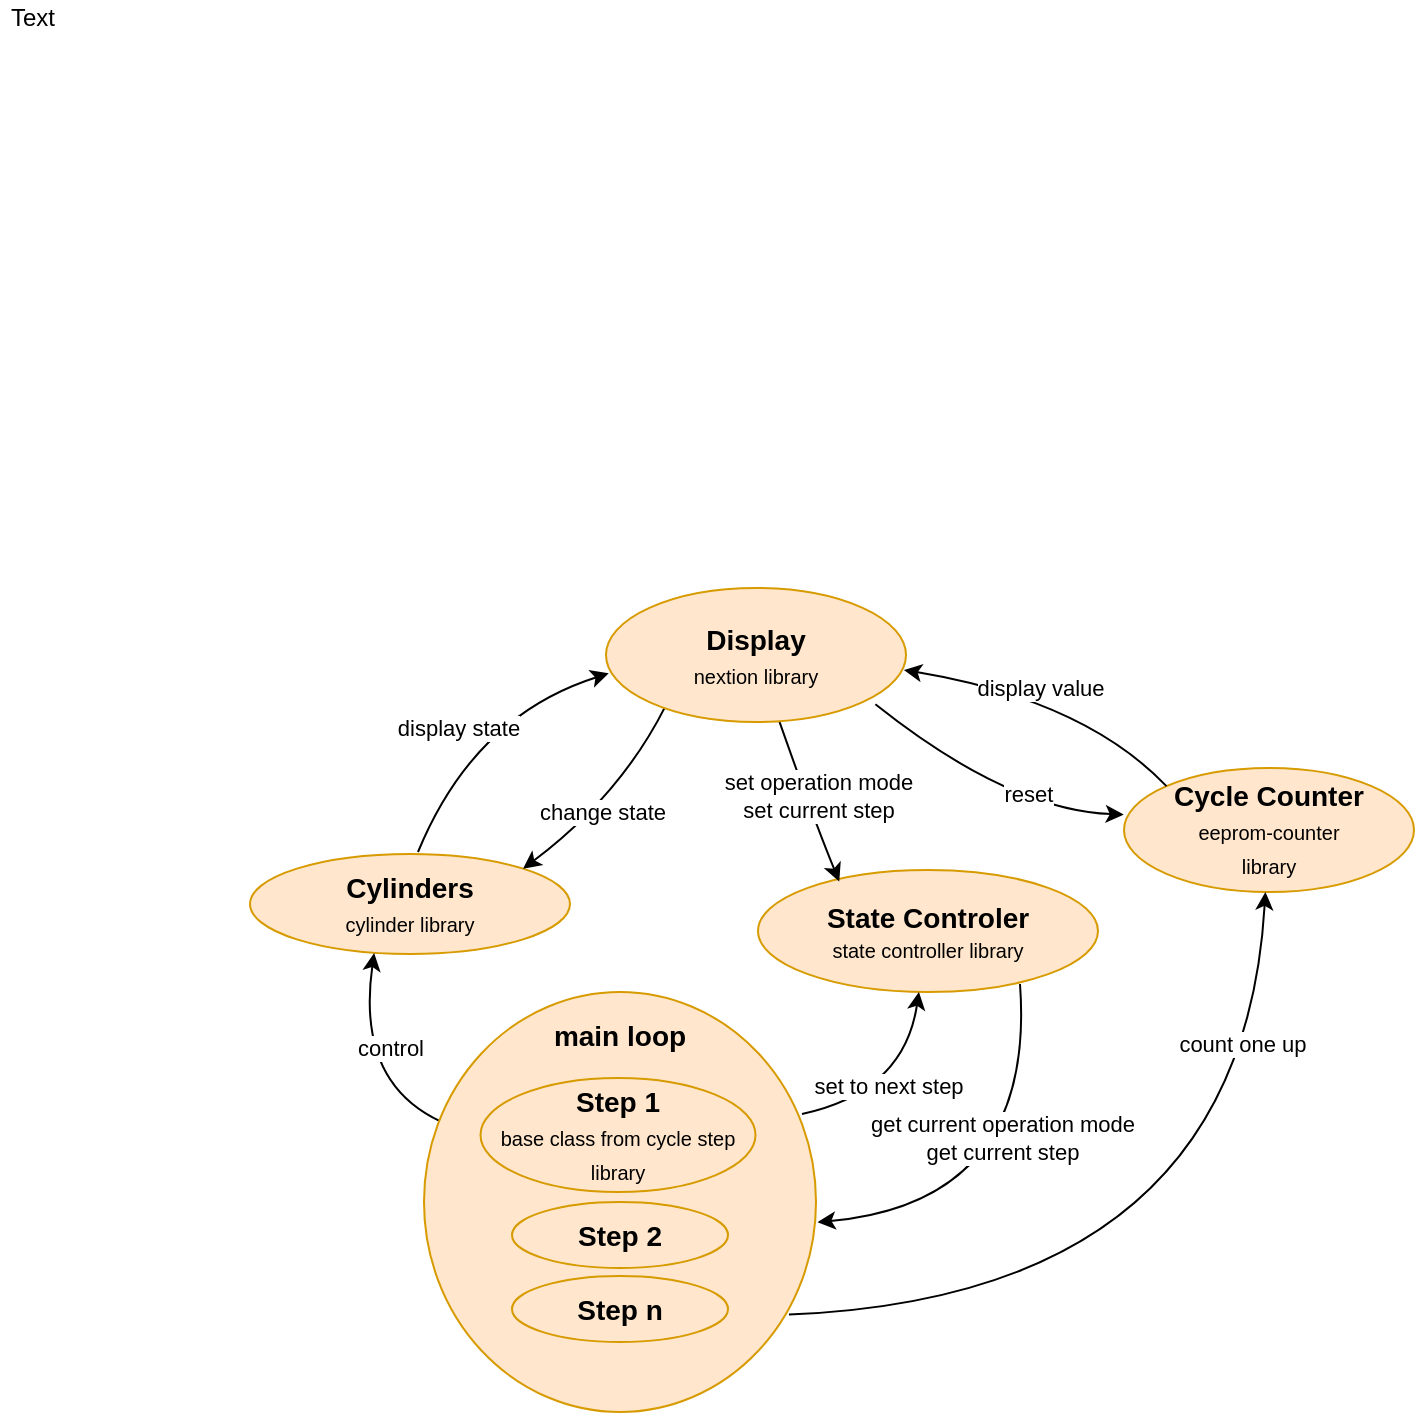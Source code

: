 <mxfile version="13.0.3" type="device"><diagram id="A65ZZIsyo_1WbhQ0TZIm" name="Page-1"><mxGraphModel dx="813" dy="493" grid="0" gridSize="10" guides="1" tooltips="1" connect="1" arrows="1" fold="1" page="1" pageScale="1" pageWidth="1169" pageHeight="1654" math="0" shadow="0"><root><mxCell id="0"/><mxCell id="1" parent="0"/><mxCell id="YdDkO0sBZsHibFHBVM5d-4" value="Cylinders&lt;br style=&quot;font-size: 12px&quot;&gt;&lt;font size=&quot;1&quot;&gt;&lt;span style=&quot;font-weight: 400&quot;&gt;cylinder library&lt;/span&gt;&lt;/font&gt;" style="ellipse;whiteSpace=wrap;html=1;fontSize=14;fillColor=#ffe6cc;strokeColor=#d79b00;fontStyle=1" parent="1" vertex="1"><mxGeometry x="321" y="551" width="160" height="50" as="geometry"/></mxCell><mxCell id="YdDkO0sBZsHibFHBVM5d-5" value="Cycle Counter&lt;br style=&quot;font-size: 12px&quot;&gt;&lt;font size=&quot;1&quot;&gt;&lt;span style=&quot;font-weight: normal&quot;&gt;eeprom-counter&lt;br&gt;library&lt;br&gt;&lt;/span&gt;&lt;/font&gt;" style="ellipse;whiteSpace=wrap;html=1;fontSize=14;fillColor=#ffe6cc;strokeColor=#d79b00;fontStyle=1;" parent="1" vertex="1"><mxGeometry x="758" y="508" width="145" height="62" as="geometry"/></mxCell><mxCell id="YdDkO0sBZsHibFHBVM5d-6" value="&lt;div&gt;State Controler&lt;/div&gt;&lt;div style=&quot;font-size: 12px&quot;&gt;&lt;span style=&quot;font-size: 10px ; font-weight: normal&quot;&gt;state controller library&lt;/span&gt;&lt;br&gt;&lt;/div&gt;" style="ellipse;whiteSpace=wrap;html=1;fontSize=14;fillColor=#ffe6cc;strokeColor=#d79b00;fontStyle=1" parent="1" vertex="1"><mxGeometry x="575" y="559" width="170" height="61" as="geometry"/></mxCell><mxCell id="V8QloZToFubLiVyTKWPe-34" value="reset" style="edgeStyle=none;curved=1;orthogonalLoop=1;jettySize=auto;html=1;exitX=0.898;exitY=0.868;exitDx=0;exitDy=0;entryX=-0.001;entryY=0.376;entryDx=0;entryDy=0;entryPerimeter=0;exitPerimeter=0;" parent="1" source="V8QloZToFubLiVyTKWPe-20" target="YdDkO0sBZsHibFHBVM5d-5" edge="1"><mxGeometry x="0.322" y="8" relative="1" as="geometry"><Array as="points"><mxPoint x="700" y="529"/></Array><mxPoint as="offset"/></mxGeometry></mxCell><mxCell id="V8QloZToFubLiVyTKWPe-8" value="Text" style="text;html=1;align=center;verticalAlign=middle;resizable=0;points=[];autosize=1;" parent="1" vertex="1"><mxGeometry x="196" y="124" width="31" height="18" as="geometry"/></mxCell><mxCell id="V8QloZToFubLiVyTKWPe-41" style="edgeStyle=none;curved=1;orthogonalLoop=1;jettySize=auto;html=1;entryX=0.239;entryY=0.094;entryDx=0;entryDy=0;entryPerimeter=0;" parent="1" source="V8QloZToFubLiVyTKWPe-20" target="YdDkO0sBZsHibFHBVM5d-6" edge="1"><mxGeometry relative="1" as="geometry"><Array as="points"><mxPoint x="603" y="534"/></Array><mxPoint x="699" y="413" as="targetPoint"/></mxGeometry></mxCell><mxCell id="OeBplApAqlFktk8hl4Sp-17" value="set operation mode&lt;br&gt;set current step" style="edgeLabel;html=1;align=center;verticalAlign=middle;resizable=0;points=[];" parent="V8QloZToFubLiVyTKWPe-41" vertex="1" connectable="0"><mxGeometry x="0.07" y="10" relative="1" as="geometry"><mxPoint x="-5.7" y="-3.18" as="offset"/></mxGeometry></mxCell><mxCell id="V8QloZToFubLiVyTKWPe-35" value="display value" style="edgeStyle=none;curved=1;orthogonalLoop=1;jettySize=auto;html=1;exitX=0;exitY=0;exitDx=0;exitDy=0;entryX=0.993;entryY=0.612;entryDx=0;entryDy=0;entryPerimeter=0;" parent="1" source="YdDkO0sBZsHibFHBVM5d-5" target="V8QloZToFubLiVyTKWPe-20" edge="1"><mxGeometry x="0.091" y="-2" relative="1" as="geometry"><Array as="points"><mxPoint x="738" y="474"/></Array><mxPoint as="offset"/></mxGeometry></mxCell><mxCell id="OeBplApAqlFktk8hl4Sp-19" value="get current operation mode&lt;br&gt;get current step" style="endArrow=classic;html=1;curved=1;entryX=1.004;entryY=0.548;entryDx=0;entryDy=0;entryPerimeter=0;" parent="1" target="YdDkO0sBZsHibFHBVM5d-31" edge="1"><mxGeometry x="-0.3" y="-15" width="50" height="50" relative="1" as="geometry"><mxPoint x="706" y="616" as="sourcePoint"/><mxPoint x="712" y="614" as="targetPoint"/><Array as="points"><mxPoint x="714" y="725"/></Array><mxPoint as="offset"/></mxGeometry></mxCell><mxCell id="V8QloZToFubLiVyTKWPe-37" value="control" style="edgeStyle=none;curved=1;orthogonalLoop=1;jettySize=auto;html=1;exitX=0.042;exitY=0.308;exitDx=0;exitDy=0;exitPerimeter=0;entryX=0.388;entryY=0.991;entryDx=0;entryDy=0;entryPerimeter=0;" parent="1" source="YdDkO0sBZsHibFHBVM5d-31" target="YdDkO0sBZsHibFHBVM5d-4" edge="1"><mxGeometry x="0.172" y="-14" relative="1" as="geometry"><Array as="points"><mxPoint x="374" y="665"/></Array><mxPoint as="offset"/><mxPoint x="354" y="619" as="targetPoint"/></mxGeometry></mxCell><mxCell id="V8QloZToFubLiVyTKWPe-33" value="display state" style="edgeStyle=none;curved=1;orthogonalLoop=1;jettySize=auto;html=1;entryX=0.009;entryY=0.637;entryDx=0;entryDy=0;entryPerimeter=0;" parent="1" target="V8QloZToFubLiVyTKWPe-20" edge="1"><mxGeometry x="-0.099" y="5" relative="1" as="geometry"><Array as="points"><mxPoint x="433" y="482"/></Array><mxPoint as="offset"/><mxPoint x="405" y="550" as="sourcePoint"/></mxGeometry></mxCell><mxCell id="V8QloZToFubLiVyTKWPe-31" value="change state" style="endArrow=classic;html=1;strokeColor=#000000;exitX=0.197;exitY=0.887;exitDx=0;exitDy=0;curved=1;exitPerimeter=0;entryX=1;entryY=0;entryDx=0;entryDy=0;" parent="1" source="V8QloZToFubLiVyTKWPe-20" target="YdDkO0sBZsHibFHBVM5d-4" edge="1"><mxGeometry x="-0.093" y="-11" width="50" height="50" relative="1" as="geometry"><mxPoint x="672" y="128" as="sourcePoint"/><mxPoint x="466" y="552" as="targetPoint"/><Array as="points"><mxPoint x="506" y="522"/></Array><mxPoint x="-2" y="17" as="offset"/></mxGeometry></mxCell><mxCell id="V8QloZToFubLiVyTKWPe-20" value="Display&lt;br&gt;&lt;font style=&quot;font-size: 10px ; font-weight: normal&quot;&gt;nextion library&lt;/font&gt;" style="ellipse;whiteSpace=wrap;html=1;fontSize=14;fillColor=#ffe6cc;strokeColor=#d79b00;fontStyle=1" parent="1" vertex="1"><mxGeometry x="499" y="418" width="150" height="67" as="geometry"/></mxCell><mxCell id="OeBplApAqlFktk8hl4Sp-25" value="count one up" style="edgeStyle=none;curved=1;orthogonalLoop=1;jettySize=auto;html=1;exitX=0.931;exitY=0.768;exitDx=0;exitDy=0;exitPerimeter=0;" parent="1" source="YdDkO0sBZsHibFHBVM5d-31" target="YdDkO0sBZsHibFHBVM5d-5" edge="1"><mxGeometry x="0.643" y="7" relative="1" as="geometry"><Array as="points"><mxPoint x="817" y="772"/></Array><mxPoint x="653.0" y="705.5" as="sourcePoint"/><mxPoint x="828.088" y="599.627" as="targetPoint"/><mxPoint as="offset"/></mxGeometry></mxCell><mxCell id="YdDkO0sBZsHibFHBVM5d-31" value="main loop" style="ellipse;whiteSpace=wrap;html=1;fontSize=14;fillColor=#ffe6cc;strokeColor=#d79b00;fontStyle=1;labelPosition=center;verticalLabelPosition=middle;align=center;verticalAlign=top;horizontal=1;spacingTop=7;spacingBottom=11;" parent="1" vertex="1"><mxGeometry x="408" y="620" width="196" height="210" as="geometry"/></mxCell><mxCell id="OeBplApAqlFktk8hl4Sp-24" value="Step 1&lt;br style=&quot;font-size: 12px&quot;&gt;&lt;font size=&quot;1&quot;&gt;&lt;span style=&quot;font-weight: 400&quot;&gt;base class from cycle step library&lt;/span&gt;&lt;/font&gt;" style="ellipse;whiteSpace=wrap;html=1;fontSize=14;fillColor=#ffe6cc;strokeColor=#d79b00;fontStyle=1;spacing=1;" parent="1" vertex="1"><mxGeometry x="436.25" y="663" width="137.5" height="57" as="geometry"/></mxCell><mxCell id="qZgFKQI1cMGRH7SMuXgy-1" value="Step 2" style="ellipse;whiteSpace=wrap;html=1;fontSize=14;fillColor=#ffe6cc;strokeColor=#d79b00;fontStyle=1;spacing=1;" vertex="1" parent="1"><mxGeometry x="452" y="725" width="108" height="33" as="geometry"/></mxCell><mxCell id="qZgFKQI1cMGRH7SMuXgy-5" value="Step n" style="ellipse;whiteSpace=wrap;html=1;fontSize=14;fillColor=#ffe6cc;strokeColor=#d79b00;fontStyle=1;spacing=1;" vertex="1" parent="1"><mxGeometry x="452" y="762" width="108" height="33" as="geometry"/></mxCell><mxCell id="qZgFKQI1cMGRH7SMuXgy-7" style="edgeStyle=none;curved=1;orthogonalLoop=1;jettySize=auto;html=1;" edge="1" parent="1" target="YdDkO0sBZsHibFHBVM5d-6"><mxGeometry relative="1" as="geometry"><Array as="points"><mxPoint x="648" y="670"/></Array><mxPoint x="632" y="629" as="targetPoint"/><mxPoint x="597" y="681" as="sourcePoint"/></mxGeometry></mxCell><mxCell id="qZgFKQI1cMGRH7SMuXgy-8" value="set to next step" style="edgeLabel;html=1;align=center;verticalAlign=middle;resizable=0;points=[];" vertex="1" connectable="0" parent="qZgFKQI1cMGRH7SMuXgy-7"><mxGeometry x="0.07" y="10" relative="1" as="geometry"><mxPoint x="0.75" y="1.02" as="offset"/></mxGeometry></mxCell></root></mxGraphModel></diagram></mxfile>